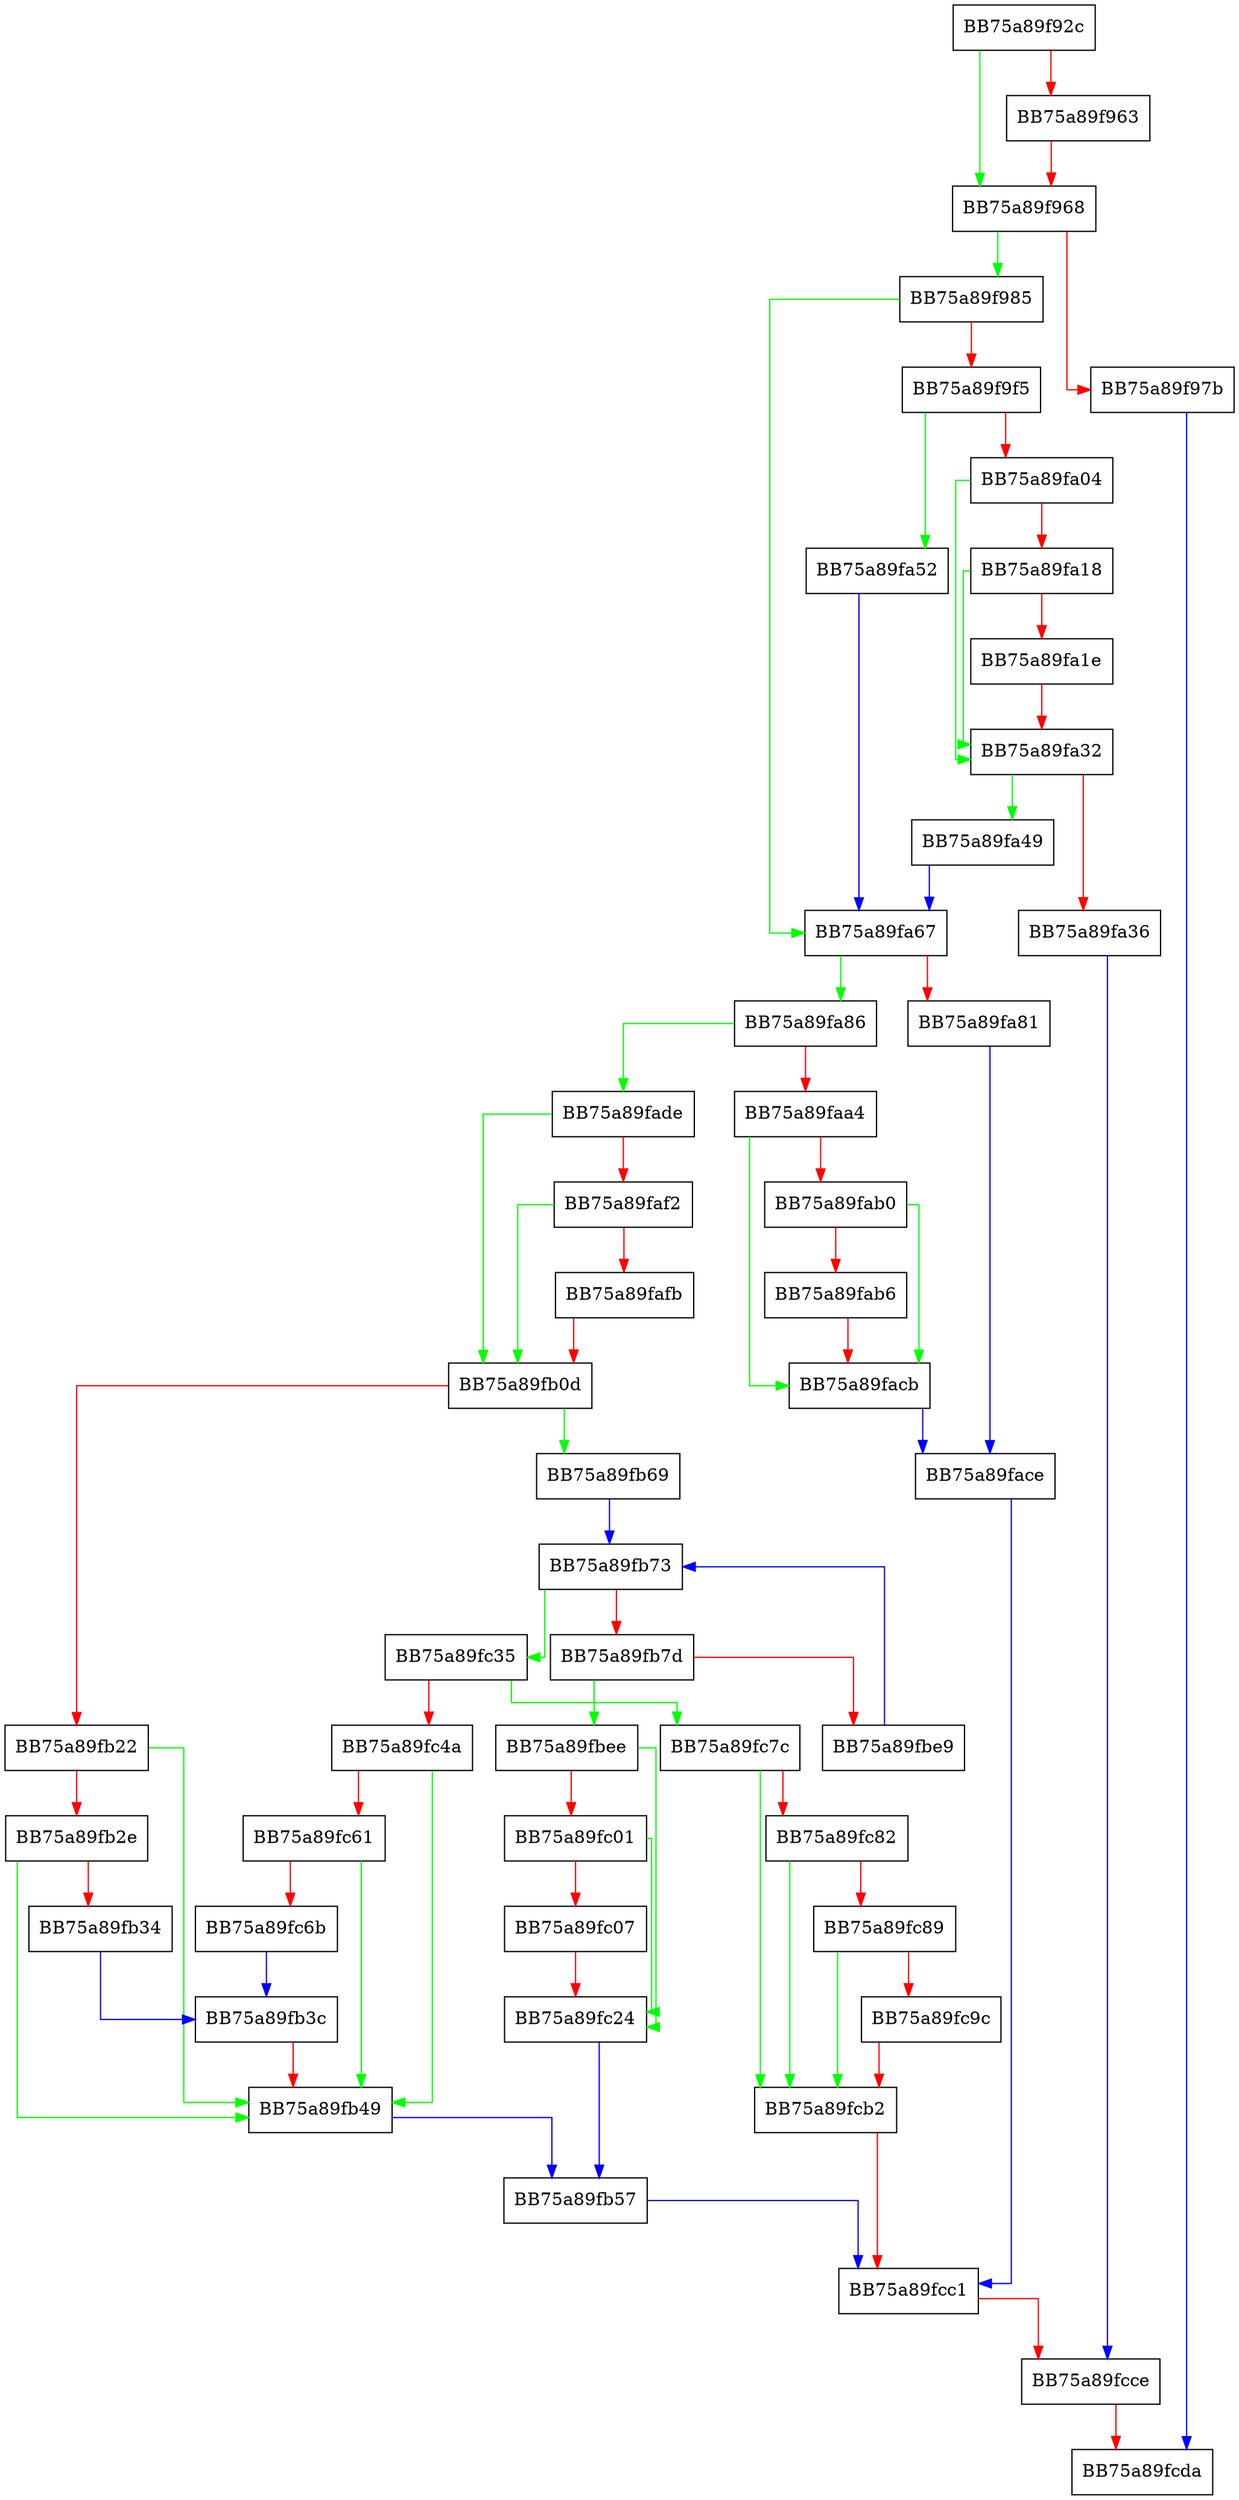 digraph ScanExtract {
  node [shape="box"];
  graph [splines=ortho];
  BB75a89f92c -> BB75a89f968 [color="green"];
  BB75a89f92c -> BB75a89f963 [color="red"];
  BB75a89f963 -> BB75a89f968 [color="red"];
  BB75a89f968 -> BB75a89f985 [color="green"];
  BB75a89f968 -> BB75a89f97b [color="red"];
  BB75a89f97b -> BB75a89fcda [color="blue"];
  BB75a89f985 -> BB75a89fa67 [color="green"];
  BB75a89f985 -> BB75a89f9f5 [color="red"];
  BB75a89f9f5 -> BB75a89fa52 [color="green"];
  BB75a89f9f5 -> BB75a89fa04 [color="red"];
  BB75a89fa04 -> BB75a89fa32 [color="green"];
  BB75a89fa04 -> BB75a89fa18 [color="red"];
  BB75a89fa18 -> BB75a89fa32 [color="green"];
  BB75a89fa18 -> BB75a89fa1e [color="red"];
  BB75a89fa1e -> BB75a89fa32 [color="red"];
  BB75a89fa32 -> BB75a89fa49 [color="green"];
  BB75a89fa32 -> BB75a89fa36 [color="red"];
  BB75a89fa36 -> BB75a89fcce [color="blue"];
  BB75a89fa49 -> BB75a89fa67 [color="blue"];
  BB75a89fa52 -> BB75a89fa67 [color="blue"];
  BB75a89fa67 -> BB75a89fa86 [color="green"];
  BB75a89fa67 -> BB75a89fa81 [color="red"];
  BB75a89fa81 -> BB75a89face [color="blue"];
  BB75a89fa86 -> BB75a89fade [color="green"];
  BB75a89fa86 -> BB75a89faa4 [color="red"];
  BB75a89faa4 -> BB75a89facb [color="green"];
  BB75a89faa4 -> BB75a89fab0 [color="red"];
  BB75a89fab0 -> BB75a89facb [color="green"];
  BB75a89fab0 -> BB75a89fab6 [color="red"];
  BB75a89fab6 -> BB75a89facb [color="red"];
  BB75a89facb -> BB75a89face [color="blue"];
  BB75a89face -> BB75a89fcc1 [color="blue"];
  BB75a89fade -> BB75a89fb0d [color="green"];
  BB75a89fade -> BB75a89faf2 [color="red"];
  BB75a89faf2 -> BB75a89fb0d [color="green"];
  BB75a89faf2 -> BB75a89fafb [color="red"];
  BB75a89fafb -> BB75a89fb0d [color="red"];
  BB75a89fb0d -> BB75a89fb69 [color="green"];
  BB75a89fb0d -> BB75a89fb22 [color="red"];
  BB75a89fb22 -> BB75a89fb49 [color="green"];
  BB75a89fb22 -> BB75a89fb2e [color="red"];
  BB75a89fb2e -> BB75a89fb49 [color="green"];
  BB75a89fb2e -> BB75a89fb34 [color="red"];
  BB75a89fb34 -> BB75a89fb3c [color="blue"];
  BB75a89fb3c -> BB75a89fb49 [color="red"];
  BB75a89fb49 -> BB75a89fb57 [color="blue"];
  BB75a89fb57 -> BB75a89fcc1 [color="blue"];
  BB75a89fb69 -> BB75a89fb73 [color="blue"];
  BB75a89fb73 -> BB75a89fc35 [color="green"];
  BB75a89fb73 -> BB75a89fb7d [color="red"];
  BB75a89fb7d -> BB75a89fbee [color="green"];
  BB75a89fb7d -> BB75a89fbe9 [color="red"];
  BB75a89fbe9 -> BB75a89fb73 [color="blue"];
  BB75a89fbee -> BB75a89fc24 [color="green"];
  BB75a89fbee -> BB75a89fc01 [color="red"];
  BB75a89fc01 -> BB75a89fc24 [color="green"];
  BB75a89fc01 -> BB75a89fc07 [color="red"];
  BB75a89fc07 -> BB75a89fc24 [color="red"];
  BB75a89fc24 -> BB75a89fb57 [color="blue"];
  BB75a89fc35 -> BB75a89fc7c [color="green"];
  BB75a89fc35 -> BB75a89fc4a [color="red"];
  BB75a89fc4a -> BB75a89fb49 [color="green"];
  BB75a89fc4a -> BB75a89fc61 [color="red"];
  BB75a89fc61 -> BB75a89fb49 [color="green"];
  BB75a89fc61 -> BB75a89fc6b [color="red"];
  BB75a89fc6b -> BB75a89fb3c [color="blue"];
  BB75a89fc7c -> BB75a89fcb2 [color="green"];
  BB75a89fc7c -> BB75a89fc82 [color="red"];
  BB75a89fc82 -> BB75a89fcb2 [color="green"];
  BB75a89fc82 -> BB75a89fc89 [color="red"];
  BB75a89fc89 -> BB75a89fcb2 [color="green"];
  BB75a89fc89 -> BB75a89fc9c [color="red"];
  BB75a89fc9c -> BB75a89fcb2 [color="red"];
  BB75a89fcb2 -> BB75a89fcc1 [color="red"];
  BB75a89fcc1 -> BB75a89fcce [color="red"];
  BB75a89fcce -> BB75a89fcda [color="red"];
}